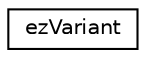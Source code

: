 digraph "Graphical Class Hierarchy"
{
 // LATEX_PDF_SIZE
  edge [fontname="Helvetica",fontsize="10",labelfontname="Helvetica",labelfontsize="10"];
  node [fontname="Helvetica",fontsize="10",shape=record];
  rankdir="LR";
  Node0 [label="ezVariant",height=0.2,width=0.4,color="black", fillcolor="white", style="filled",URL="$de/de6/classez_variant.htm",tooltip="ezVariant is a class that can store different types of variables, which is useful in situations where..."];
}
